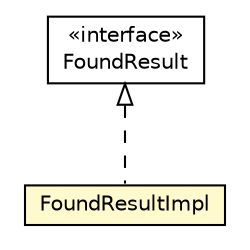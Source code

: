 #!/usr/local/bin/dot
#
# Class diagram 
# Generated by UMLGraph version R5_6-24-gf6e263 (http://www.umlgraph.org/)
#

digraph G {
	edge [fontname="Helvetica",fontsize=10,labelfontname="Helvetica",labelfontsize=10];
	node [fontname="Helvetica",fontsize=10,shape=plaintext];
	nodesep=0.25;
	ranksep=0.5;
	// net.trajano.doxdb.jsonpath.EvaluationListener.FoundResult
	c1469 [label=<<table title="net.trajano.doxdb.jsonpath.EvaluationListener.FoundResult" border="0" cellborder="1" cellspacing="0" cellpadding="2" port="p" href="../../EvaluationListener.FoundResult.html">
		<tr><td><table border="0" cellspacing="0" cellpadding="1">
<tr><td align="center" balign="center"> &#171;interface&#187; </td></tr>
<tr><td align="center" balign="center"> FoundResult </td></tr>
		</table></td></tr>
		</table>>, URL="../../EvaluationListener.FoundResult.html", fontname="Helvetica", fontcolor="black", fontsize=10.0];
	// net.trajano.doxdb.jsonpath.internal.token.EvaluationContextImpl.FoundResultImpl
	c1515 [label=<<table title="net.trajano.doxdb.jsonpath.internal.token.EvaluationContextImpl.FoundResultImpl" border="0" cellborder="1" cellspacing="0" cellpadding="2" port="p" bgcolor="lemonChiffon" href="./EvaluationContextImpl.FoundResultImpl.html">
		<tr><td><table border="0" cellspacing="0" cellpadding="1">
<tr><td align="center" balign="center"> FoundResultImpl </td></tr>
		</table></td></tr>
		</table>>, URL="./EvaluationContextImpl.FoundResultImpl.html", fontname="Helvetica", fontcolor="black", fontsize=10.0];
	//net.trajano.doxdb.jsonpath.internal.token.EvaluationContextImpl.FoundResultImpl implements net.trajano.doxdb.jsonpath.EvaluationListener.FoundResult
	c1469:p -> c1515:p [dir=back,arrowtail=empty,style=dashed];
}

